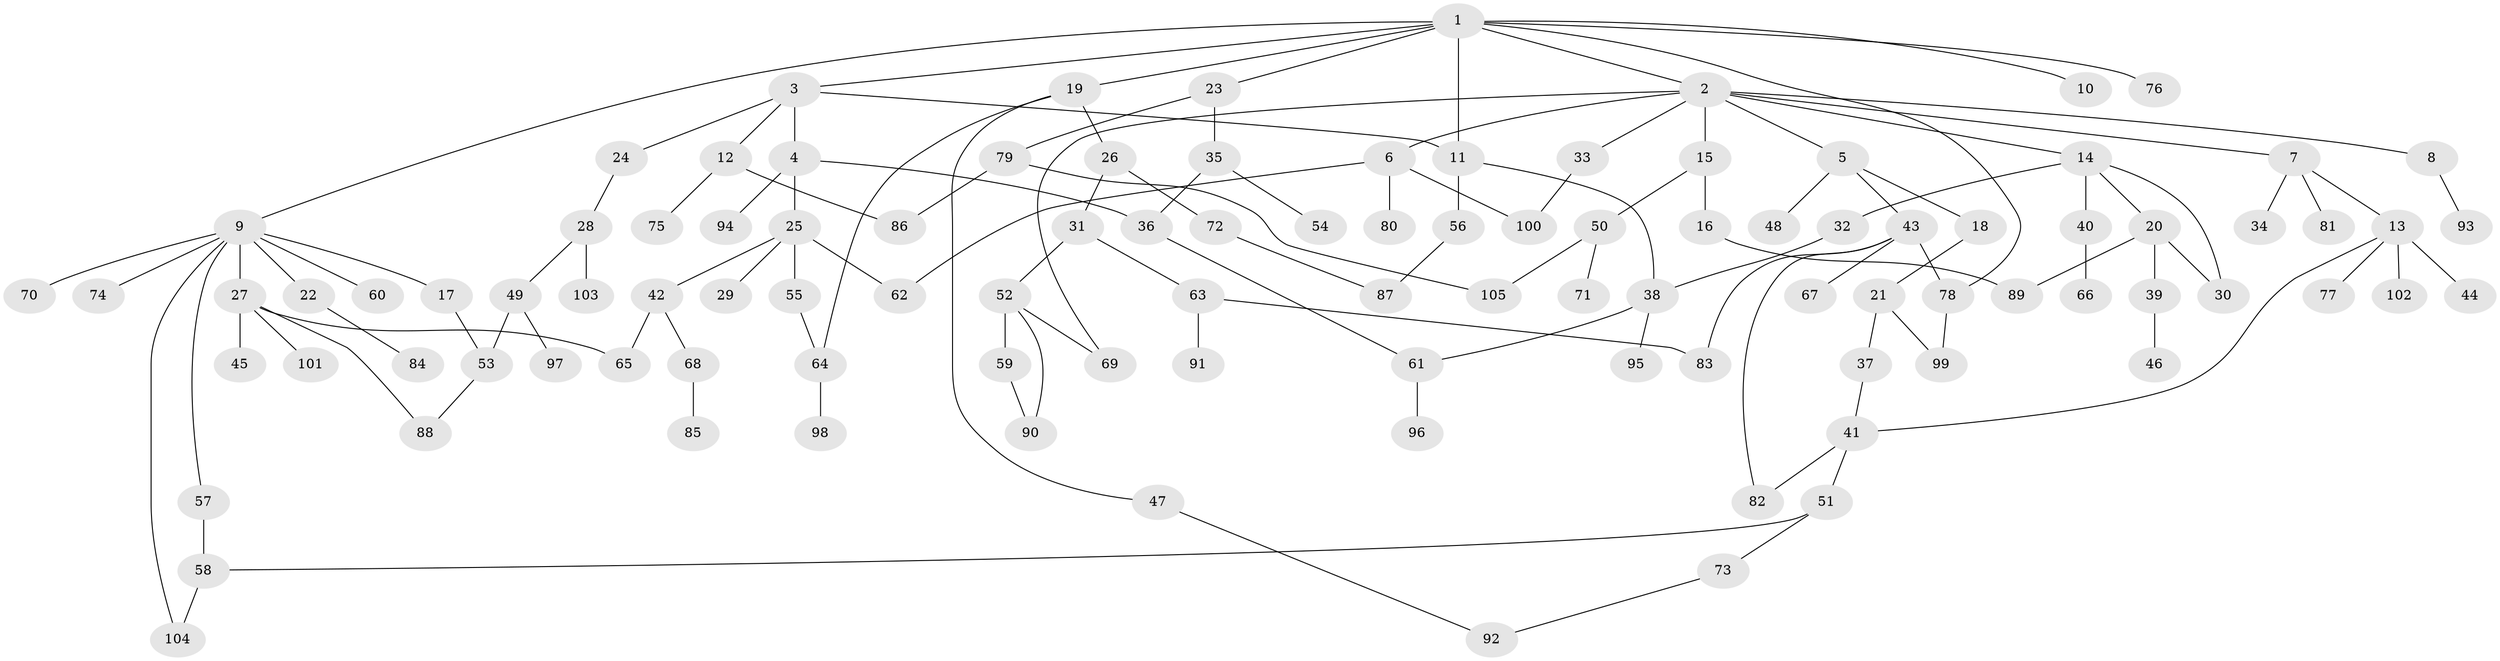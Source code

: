 // coarse degree distribution, {18: 0.023809523809523808, 7: 0.023809523809523808, 5: 0.11904761904761904, 3: 0.19047619047619047, 2: 0.30952380952380953, 6: 0.023809523809523808, 1: 0.2857142857142857, 4: 0.023809523809523808}
// Generated by graph-tools (version 1.1) at 2025/17/03/04/25 18:17:02]
// undirected, 105 vertices, 129 edges
graph export_dot {
graph [start="1"]
  node [color=gray90,style=filled];
  1;
  2;
  3;
  4;
  5;
  6;
  7;
  8;
  9;
  10;
  11;
  12;
  13;
  14;
  15;
  16;
  17;
  18;
  19;
  20;
  21;
  22;
  23;
  24;
  25;
  26;
  27;
  28;
  29;
  30;
  31;
  32;
  33;
  34;
  35;
  36;
  37;
  38;
  39;
  40;
  41;
  42;
  43;
  44;
  45;
  46;
  47;
  48;
  49;
  50;
  51;
  52;
  53;
  54;
  55;
  56;
  57;
  58;
  59;
  60;
  61;
  62;
  63;
  64;
  65;
  66;
  67;
  68;
  69;
  70;
  71;
  72;
  73;
  74;
  75;
  76;
  77;
  78;
  79;
  80;
  81;
  82;
  83;
  84;
  85;
  86;
  87;
  88;
  89;
  90;
  91;
  92;
  93;
  94;
  95;
  96;
  97;
  98;
  99;
  100;
  101;
  102;
  103;
  104;
  105;
  1 -- 2;
  1 -- 3;
  1 -- 9;
  1 -- 10;
  1 -- 19;
  1 -- 23;
  1 -- 76;
  1 -- 78;
  1 -- 11;
  2 -- 5;
  2 -- 6;
  2 -- 7;
  2 -- 8;
  2 -- 14;
  2 -- 15;
  2 -- 33;
  2 -- 69;
  3 -- 4;
  3 -- 11;
  3 -- 12;
  3 -- 24;
  4 -- 25;
  4 -- 94;
  4 -- 36;
  5 -- 18;
  5 -- 43;
  5 -- 48;
  6 -- 62;
  6 -- 80;
  6 -- 100;
  7 -- 13;
  7 -- 34;
  7 -- 81;
  8 -- 93;
  9 -- 17;
  9 -- 22;
  9 -- 27;
  9 -- 57;
  9 -- 60;
  9 -- 70;
  9 -- 74;
  9 -- 104;
  11 -- 38;
  11 -- 56;
  12 -- 75;
  12 -- 86;
  13 -- 41;
  13 -- 44;
  13 -- 77;
  13 -- 102;
  14 -- 20;
  14 -- 30;
  14 -- 32;
  14 -- 40;
  15 -- 16;
  15 -- 50;
  16 -- 89;
  17 -- 53;
  18 -- 21;
  19 -- 26;
  19 -- 47;
  19 -- 64;
  20 -- 39;
  20 -- 30;
  20 -- 89;
  21 -- 37;
  21 -- 99;
  22 -- 84;
  23 -- 35;
  23 -- 79;
  24 -- 28;
  25 -- 29;
  25 -- 42;
  25 -- 55;
  25 -- 62;
  26 -- 31;
  26 -- 72;
  27 -- 45;
  27 -- 65;
  27 -- 88;
  27 -- 101;
  28 -- 49;
  28 -- 103;
  31 -- 52;
  31 -- 63;
  32 -- 38;
  33 -- 100;
  35 -- 36;
  35 -- 54;
  36 -- 61;
  37 -- 41;
  38 -- 95;
  38 -- 61;
  39 -- 46;
  40 -- 66;
  41 -- 51;
  41 -- 82;
  42 -- 68;
  42 -- 65;
  43 -- 67;
  43 -- 78;
  43 -- 83;
  43 -- 82;
  47 -- 92;
  49 -- 53;
  49 -- 97;
  50 -- 71;
  50 -- 105;
  51 -- 58;
  51 -- 73;
  52 -- 59;
  52 -- 69;
  52 -- 90;
  53 -- 88;
  55 -- 64;
  56 -- 87;
  57 -- 58;
  58 -- 104;
  59 -- 90;
  61 -- 96;
  63 -- 91;
  63 -- 83;
  64 -- 98;
  68 -- 85;
  72 -- 87;
  73 -- 92;
  78 -- 99;
  79 -- 86;
  79 -- 105;
}
